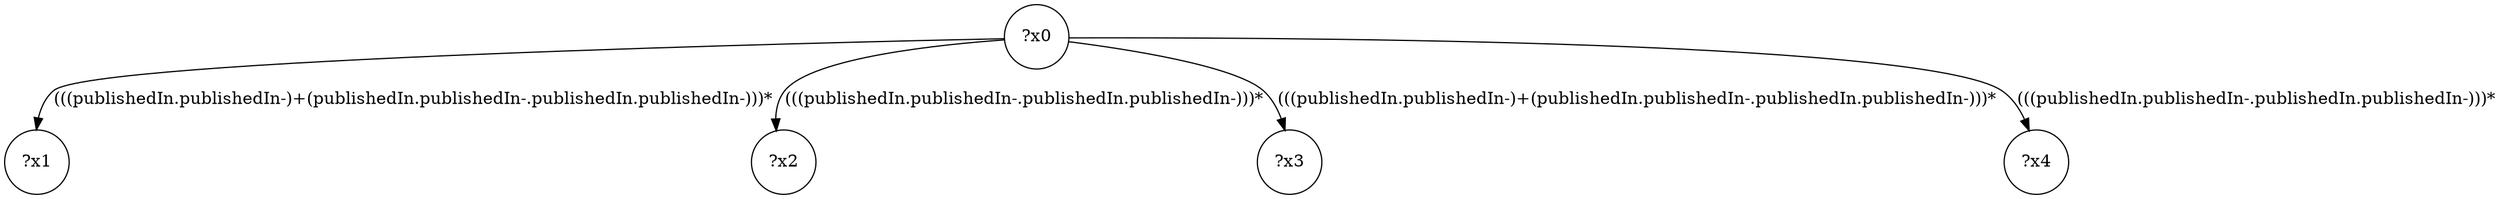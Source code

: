 digraph g {
	x0 [shape=circle, label="?x0"];
	x1 [shape=circle, label="?x1"];
	x0 -> x1 [label="(((publishedIn.publishedIn-)+(publishedIn.publishedIn-.publishedIn.publishedIn-)))*"];
	x2 [shape=circle, label="?x2"];
	x0 -> x2 [label="(((publishedIn.publishedIn-.publishedIn.publishedIn-)))*"];
	x3 [shape=circle, label="?x3"];
	x0 -> x3 [label="(((publishedIn.publishedIn-)+(publishedIn.publishedIn-.publishedIn.publishedIn-)))*"];
	x4 [shape=circle, label="?x4"];
	x0 -> x4 [label="(((publishedIn.publishedIn-.publishedIn.publishedIn-)))*"];
}
